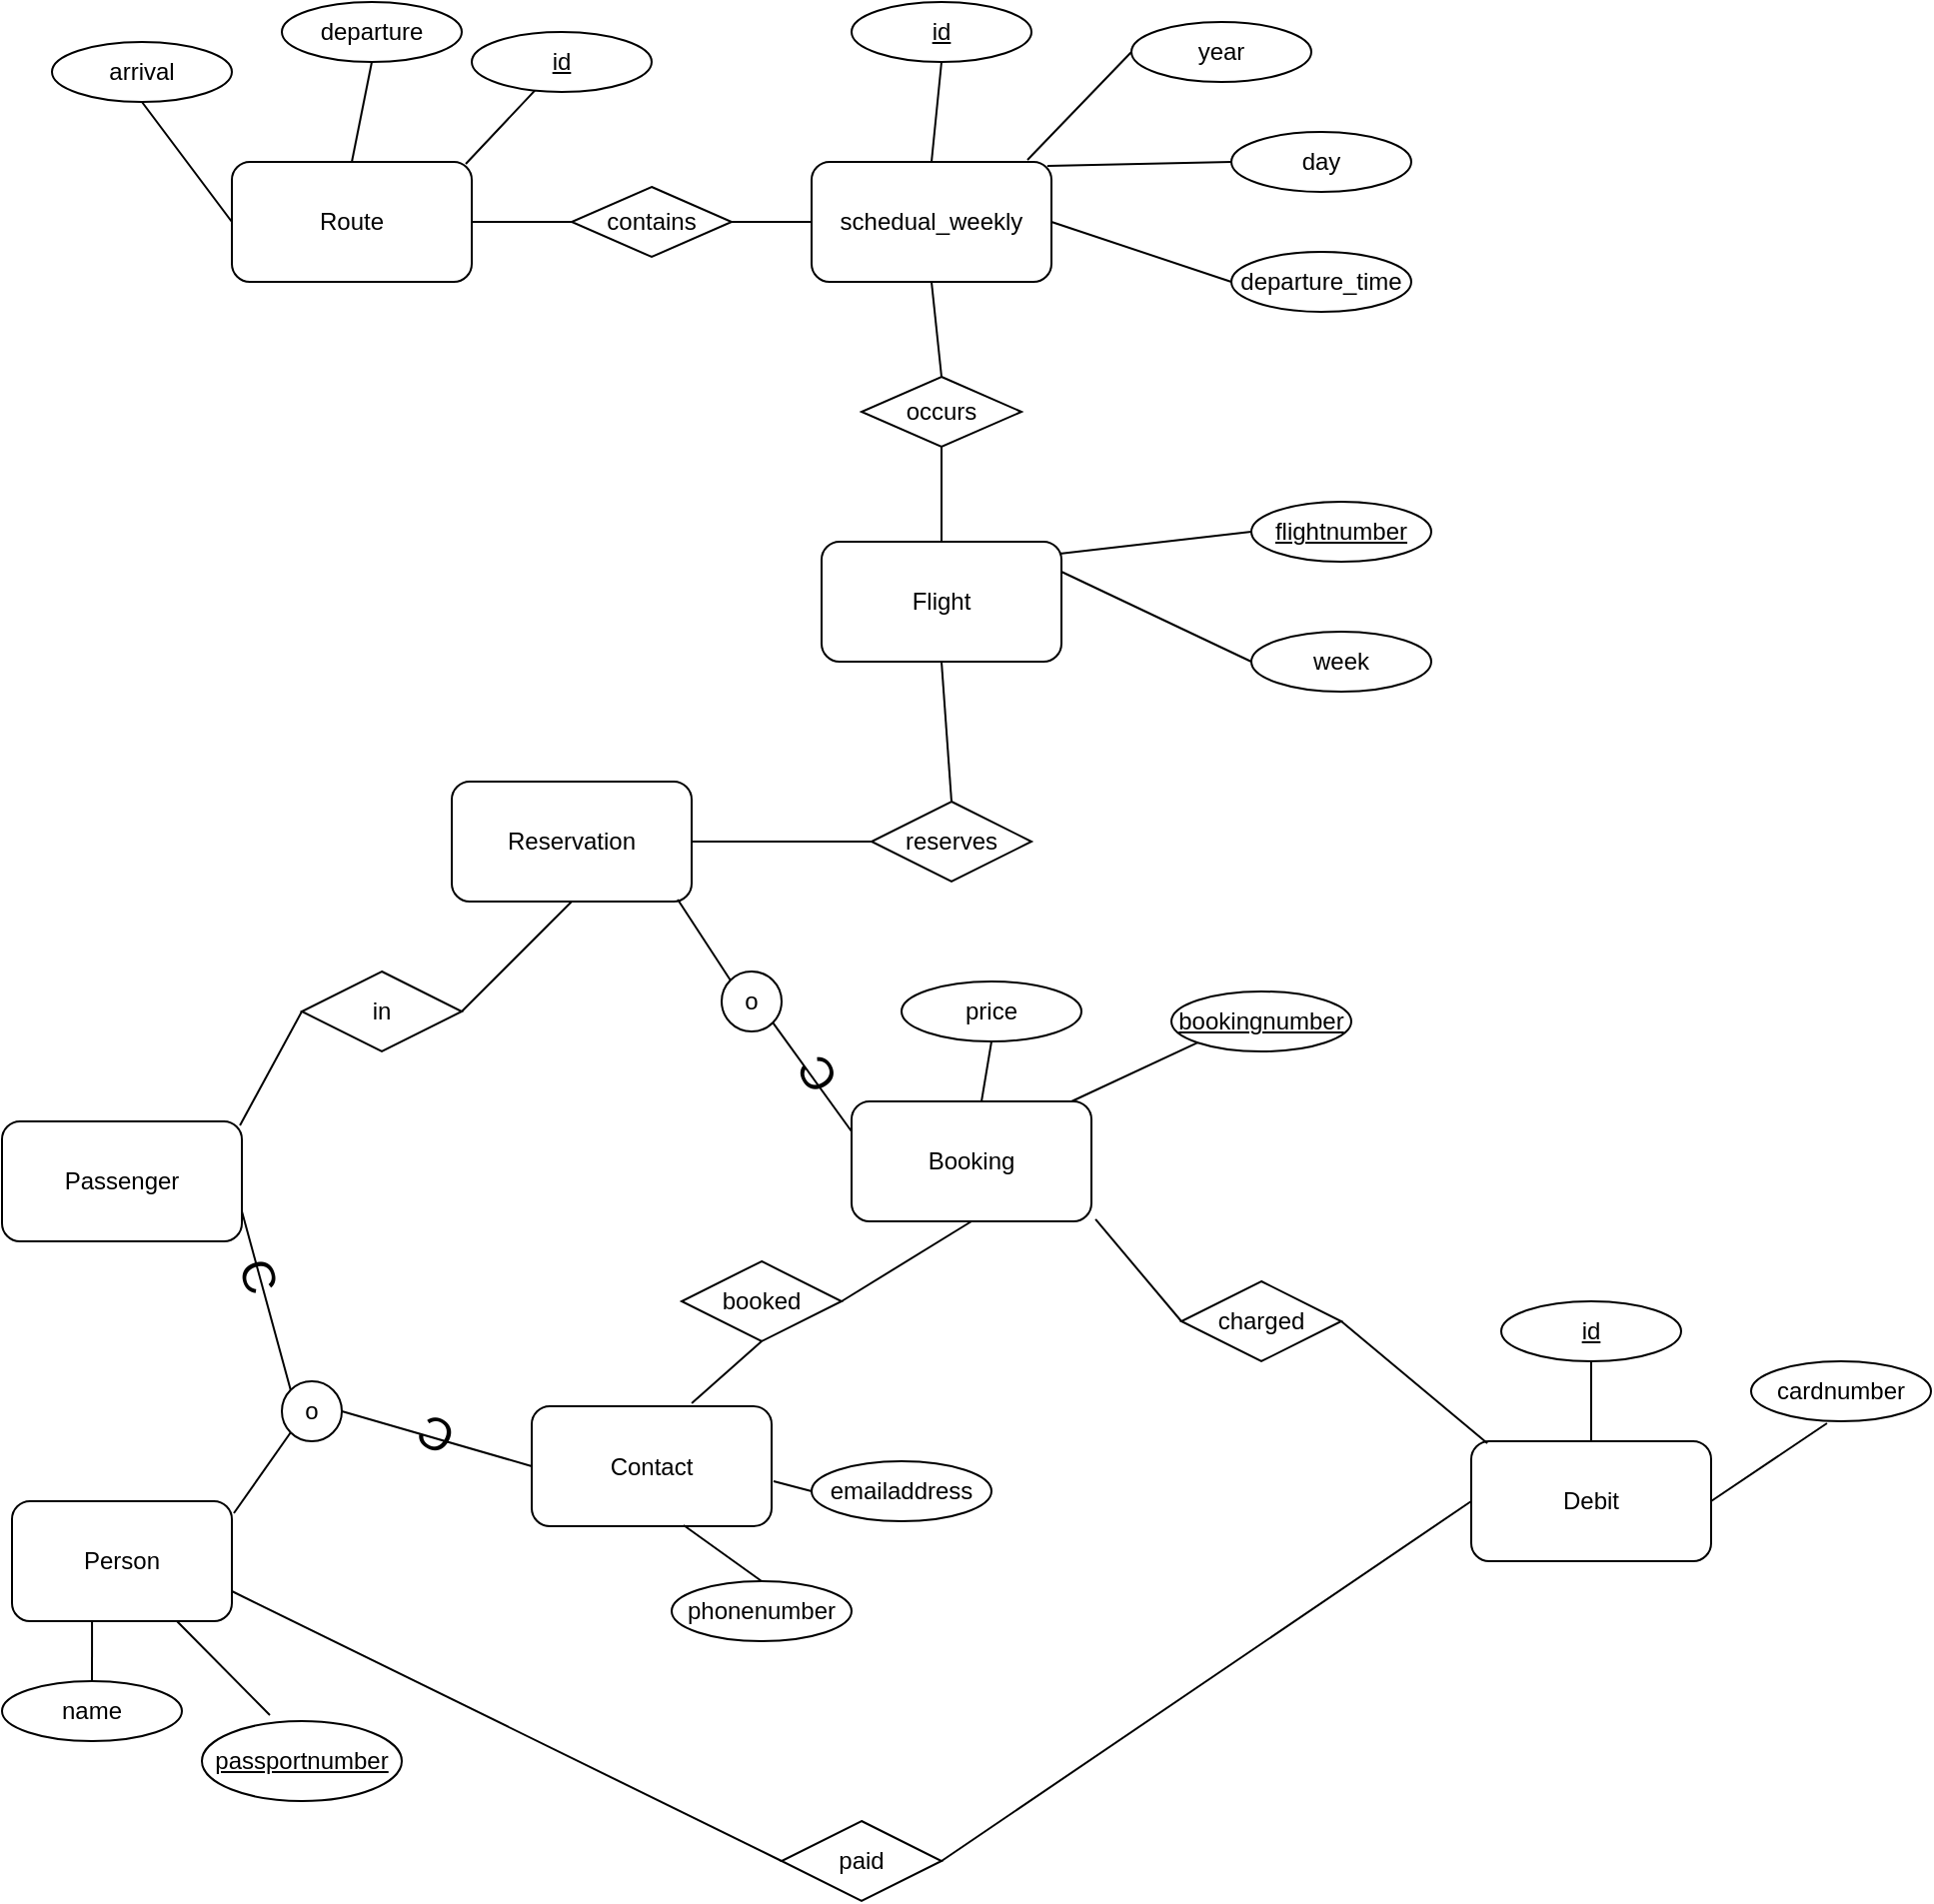 <mxfile version="12.2.7" type="device" pages="1"><diagram id="ueyBdARAc9coFr8ONJ0_" name="Page-1"><mxGraphModel dx="698" dy="865" grid="1" gridSize="10" guides="1" tooltips="1" connect="1" arrows="1" fold="1" page="1" pageScale="1" pageWidth="850" pageHeight="1100" math="0" shadow="0"><root><mxCell id="0"/><mxCell id="1" parent="0"/><mxCell id="NVE8YWoXmTEbN0VjAw6I-1" value="Route" style="rounded=1;whiteSpace=wrap;html=1;" vertex="1" parent="1"><mxGeometry x="120" y="120" width="120" height="60" as="geometry"/></mxCell><mxCell id="NVE8YWoXmTEbN0VjAw6I-3" value="arrival" style="ellipse;whiteSpace=wrap;html=1;" vertex="1" parent="1"><mxGeometry x="30" y="60" width="90" height="30" as="geometry"/></mxCell><mxCell id="NVE8YWoXmTEbN0VjAw6I-5" value="schedual_weekly" style="rounded=1;whiteSpace=wrap;html=1;" vertex="1" parent="1"><mxGeometry x="410" y="120" width="120" height="60" as="geometry"/></mxCell><mxCell id="NVE8YWoXmTEbN0VjAw6I-6" value="Flight" style="rounded=1;whiteSpace=wrap;html=1;" vertex="1" parent="1"><mxGeometry x="415" y="310" width="120" height="60" as="geometry"/></mxCell><mxCell id="NVE8YWoXmTEbN0VjAw6I-7" value="&lt;u&gt;flightnumber&lt;/u&gt;" style="ellipse;whiteSpace=wrap;html=1;" vertex="1" parent="1"><mxGeometry x="630" y="290" width="90" height="30" as="geometry"/></mxCell><mxCell id="NVE8YWoXmTEbN0VjAw6I-8" value="departure" style="ellipse;whiteSpace=wrap;html=1;" vertex="1" parent="1"><mxGeometry x="145" y="40" width="90" height="30" as="geometry"/></mxCell><mxCell id="NVE8YWoXmTEbN0VjAw6I-9" value="week" style="ellipse;whiteSpace=wrap;html=1;" vertex="1" parent="1"><mxGeometry x="630" y="355" width="90" height="30" as="geometry"/></mxCell><mxCell id="NVE8YWoXmTEbN0VjAw6I-10" value="year" style="ellipse;whiteSpace=wrap;html=1;" vertex="1" parent="1"><mxGeometry x="570" y="50" width="90" height="30" as="geometry"/></mxCell><mxCell id="NVE8YWoXmTEbN0VjAw6I-11" value="&lt;u&gt;id&lt;/u&gt;" style="ellipse;whiteSpace=wrap;html=1;" vertex="1" parent="1"><mxGeometry x="430" y="40" width="90" height="30" as="geometry"/></mxCell><mxCell id="NVE8YWoXmTEbN0VjAw6I-13" value="&lt;u&gt;id&lt;/u&gt;" style="ellipse;whiteSpace=wrap;html=1;" vertex="1" parent="1"><mxGeometry x="240" y="55" width="90" height="30" as="geometry"/></mxCell><mxCell id="NVE8YWoXmTEbN0VjAw6I-19" value="day" style="ellipse;whiteSpace=wrap;html=1;" vertex="1" parent="1"><mxGeometry x="620" y="105" width="90" height="30" as="geometry"/></mxCell><mxCell id="NVE8YWoXmTEbN0VjAw6I-20" value="departure_time" style="ellipse;whiteSpace=wrap;html=1;" vertex="1" parent="1"><mxGeometry x="620" y="165" width="90" height="30" as="geometry"/></mxCell><mxCell id="NVE8YWoXmTEbN0VjAw6I-21" value="contains" style="rhombus;whiteSpace=wrap;html=1;" vertex="1" parent="1"><mxGeometry x="290" y="132.5" width="80" height="35" as="geometry"/></mxCell><mxCell id="NVE8YWoXmTEbN0VjAw6I-23" value="occurs" style="rhombus;whiteSpace=wrap;html=1;" vertex="1" parent="1"><mxGeometry x="435" y="227.5" width="80" height="35" as="geometry"/></mxCell><mxCell id="NVE8YWoXmTEbN0VjAw6I-24" value="Reservation" style="rounded=1;whiteSpace=wrap;html=1;" vertex="1" parent="1"><mxGeometry x="230" y="430" width="120" height="60" as="geometry"/></mxCell><mxCell id="NVE8YWoXmTEbN0VjAw6I-26" value="Booking" style="rounded=1;whiteSpace=wrap;html=1;" vertex="1" parent="1"><mxGeometry x="430" y="590" width="120" height="60" as="geometry"/></mxCell><mxCell id="NVE8YWoXmTEbN0VjAw6I-27" value="Person" style="rounded=1;whiteSpace=wrap;html=1;" vertex="1" parent="1"><mxGeometry x="10" y="790" width="110" height="60" as="geometry"/></mxCell><mxCell id="NVE8YWoXmTEbN0VjAw6I-28" value="Debit" style="rounded=1;whiteSpace=wrap;html=1;" vertex="1" parent="1"><mxGeometry x="740" y="760" width="120" height="60" as="geometry"/></mxCell><mxCell id="NVE8YWoXmTEbN0VjAw6I-31" value="name" style="ellipse;whiteSpace=wrap;html=1;" vertex="1" parent="1"><mxGeometry x="5" y="880" width="90" height="30" as="geometry"/></mxCell><mxCell id="NVE8YWoXmTEbN0VjAw6I-32" value="&lt;u&gt;passportnumber&lt;/u&gt;" style="ellipse;whiteSpace=wrap;html=1;" vertex="1" parent="1"><mxGeometry x="105" y="900" width="100" height="40" as="geometry"/></mxCell><mxCell id="NVE8YWoXmTEbN0VjAw6I-34" value="reserves" style="rhombus;whiteSpace=wrap;html=1;" vertex="1" parent="1"><mxGeometry x="440" y="440" width="80" height="40" as="geometry"/></mxCell><mxCell id="NVE8YWoXmTEbN0VjAw6I-35" value="charged" style="rhombus;whiteSpace=wrap;html=1;" vertex="1" parent="1"><mxGeometry x="595" y="680" width="80" height="40" as="geometry"/></mxCell><mxCell id="NVE8YWoXmTEbN0VjAw6I-36" value="in" style="rhombus;whiteSpace=wrap;html=1;" vertex="1" parent="1"><mxGeometry x="155" y="525" width="80" height="40" as="geometry"/></mxCell><mxCell id="NVE8YWoXmTEbN0VjAw6I-38" value="Contact" style="rounded=1;whiteSpace=wrap;html=1;" vertex="1" parent="1"><mxGeometry x="270" y="742.5" width="120" height="60" as="geometry"/></mxCell><mxCell id="NVE8YWoXmTEbN0VjAw6I-39" value="emailaddress" style="ellipse;whiteSpace=wrap;html=1;" vertex="1" parent="1"><mxGeometry x="410" y="770" width="90" height="30" as="geometry"/></mxCell><mxCell id="NVE8YWoXmTEbN0VjAw6I-40" value="phonenumber" style="ellipse;whiteSpace=wrap;html=1;" vertex="1" parent="1"><mxGeometry x="340" y="830" width="90" height="30" as="geometry"/></mxCell><mxCell id="NVE8YWoXmTEbN0VjAw6I-41" value="booked" style="rhombus;whiteSpace=wrap;html=1;" vertex="1" parent="1"><mxGeometry x="345" y="670" width="80" height="40" as="geometry"/></mxCell><mxCell id="NVE8YWoXmTEbN0VjAw6I-42" value="o" style="ellipse;whiteSpace=wrap;html=1;aspect=fixed;" vertex="1" parent="1"><mxGeometry x="145" y="730" width="30" height="30" as="geometry"/></mxCell><mxCell id="NVE8YWoXmTEbN0VjAw6I-46" value="Passenger" style="rounded=1;whiteSpace=wrap;html=1;" vertex="1" parent="1"><mxGeometry x="5" y="600" width="120" height="60" as="geometry"/></mxCell><mxCell id="NVE8YWoXmTEbN0VjAw6I-49" value="&lt;u&gt;bookingnumber&lt;/u&gt;" style="ellipse;whiteSpace=wrap;html=1;" vertex="1" parent="1"><mxGeometry x="590" y="535" width="90" height="30" as="geometry"/></mxCell><mxCell id="NVE8YWoXmTEbN0VjAw6I-50" value="cardnumber" style="ellipse;whiteSpace=wrap;html=1;" vertex="1" parent="1"><mxGeometry x="880" y="720" width="90" height="30" as="geometry"/></mxCell><mxCell id="NVE8YWoXmTEbN0VjAw6I-52" value="&lt;u&gt;id&lt;/u&gt;" style="ellipse;whiteSpace=wrap;html=1;" vertex="1" parent="1"><mxGeometry x="755" y="690" width="90" height="30" as="geometry"/></mxCell><mxCell id="NVE8YWoXmTEbN0VjAw6I-55" value="paid" style="rhombus;whiteSpace=wrap;html=1;" vertex="1" parent="1"><mxGeometry x="395" y="950" width="80" height="40" as="geometry"/></mxCell><mxCell id="NVE8YWoXmTEbN0VjAw6I-56" value="" style="endArrow=none;html=1;exitX=1;exitY=0.5;exitDx=0;exitDy=0;entryX=0;entryY=0.5;entryDx=0;entryDy=0;" edge="1" parent="1" source="NVE8YWoXmTEbN0VjAw6I-55" target="NVE8YWoXmTEbN0VjAw6I-28"><mxGeometry width="50" height="50" relative="1" as="geometry"><mxPoint x="710" y="690" as="sourcePoint"/><mxPoint x="760" y="640" as="targetPoint"/></mxGeometry></mxCell><mxCell id="NVE8YWoXmTEbN0VjAw6I-57" value="" style="endArrow=none;html=1;exitX=0;exitY=0.5;exitDx=0;exitDy=0;entryX=1;entryY=0.75;entryDx=0;entryDy=0;" edge="1" parent="1" source="NVE8YWoXmTEbN0VjAw6I-55" target="NVE8YWoXmTEbN0VjAw6I-27"><mxGeometry width="50" height="50" relative="1" as="geometry"><mxPoint x="670" y="930" as="sourcePoint"/><mxPoint x="770" y="650" as="targetPoint"/></mxGeometry></mxCell><mxCell id="NVE8YWoXmTEbN0VjAw6I-59" value="" style="endArrow=none;html=1;entryX=0;entryY=1;entryDx=0;entryDy=0;exitX=1.009;exitY=0.1;exitDx=0;exitDy=0;exitPerimeter=0;" edge="1" parent="1" source="NVE8YWoXmTEbN0VjAw6I-27" target="NVE8YWoXmTEbN0VjAw6I-42"><mxGeometry width="50" height="50" relative="1" as="geometry"><mxPoint x="80" y="780" as="sourcePoint"/><mxPoint x="130" y="730" as="targetPoint"/></mxGeometry></mxCell><mxCell id="NVE8YWoXmTEbN0VjAw6I-60" value="" style="endArrow=none;html=1;entryX=1;entryY=0.75;entryDx=0;entryDy=0;exitX=0;exitY=0;exitDx=0;exitDy=0;" edge="1" parent="1" source="NVE8YWoXmTEbN0VjAw6I-42" target="NVE8YWoXmTEbN0VjAw6I-46"><mxGeometry width="50" height="50" relative="1" as="geometry"><mxPoint x="140" y="735" as="sourcePoint"/><mxPoint x="190" y="685" as="targetPoint"/></mxGeometry></mxCell><mxCell id="NVE8YWoXmTEbN0VjAw6I-61" value="" style="endArrow=none;html=1;entryX=0;entryY=0.5;entryDx=0;entryDy=0;exitX=1;exitY=0.5;exitDx=0;exitDy=0;" edge="1" parent="1" source="NVE8YWoXmTEbN0VjAw6I-42" target="NVE8YWoXmTEbN0VjAw6I-38"><mxGeometry width="50" height="50" relative="1" as="geometry"><mxPoint x="10" y="1060" as="sourcePoint"/><mxPoint x="60" y="1010" as="targetPoint"/></mxGeometry></mxCell><mxCell id="NVE8YWoXmTEbN0VjAw6I-64" value="&lt;font style=&quot;font-size: 23px&quot;&gt;C&lt;/font&gt;" style="text;html=1;resizable=0;points=[];autosize=1;align=left;verticalAlign=top;spacingTop=-4;rotation=-150;" vertex="1" parent="1"><mxGeometry x="200" y="750" width="30" height="20" as="geometry"/></mxCell><mxCell id="NVE8YWoXmTEbN0VjAw6I-66" value="&lt;font style=&quot;font-size: 23px&quot;&gt;C&lt;/font&gt;" style="text;html=1;resizable=0;points=[];autosize=1;align=left;verticalAlign=top;spacingTop=-4;rotation=72;" vertex="1" parent="1"><mxGeometry x="125" y="670" width="30" height="20" as="geometry"/></mxCell><mxCell id="NVE8YWoXmTEbN0VjAw6I-67" value="" style="endArrow=none;html=1;entryX=0;entryY=0.5;entryDx=0;entryDy=0;exitX=0.992;exitY=0.033;exitDx=0;exitDy=0;exitPerimeter=0;" edge="1" parent="1" source="NVE8YWoXmTEbN0VjAw6I-46" target="NVE8YWoXmTEbN0VjAw6I-36"><mxGeometry width="50" height="50" relative="1" as="geometry"><mxPoint x="130.99" y="806" as="sourcePoint"/><mxPoint x="159.393" y="765.607" as="targetPoint"/></mxGeometry></mxCell><mxCell id="NVE8YWoXmTEbN0VjAw6I-68" value="" style="endArrow=none;html=1;entryX=0.5;entryY=1;entryDx=0;entryDy=0;exitX=1.009;exitY=0.1;exitDx=0;exitDy=0;exitPerimeter=0;" edge="1" parent="1" target="NVE8YWoXmTEbN0VjAw6I-24"><mxGeometry width="50" height="50" relative="1" as="geometry"><mxPoint x="234.99" y="545" as="sourcePoint"/><mxPoint x="263.393" y="504.607" as="targetPoint"/></mxGeometry></mxCell><mxCell id="NVE8YWoXmTEbN0VjAw6I-69" value="" style="endArrow=none;html=1;entryX=0;entryY=0.5;entryDx=0;entryDy=0;exitX=1;exitY=0.5;exitDx=0;exitDy=0;" edge="1" parent="1" source="NVE8YWoXmTEbN0VjAw6I-24" target="NVE8YWoXmTEbN0VjAw6I-34"><mxGeometry width="50" height="50" relative="1" as="geometry"><mxPoint x="150.99" y="826" as="sourcePoint"/><mxPoint x="179.393" y="785.607" as="targetPoint"/></mxGeometry></mxCell><mxCell id="NVE8YWoXmTEbN0VjAw6I-70" value="" style="endArrow=none;html=1;entryX=0.5;entryY=1;entryDx=0;entryDy=0;exitX=0.5;exitY=0;exitDx=0;exitDy=0;" edge="1" parent="1" source="NVE8YWoXmTEbN0VjAw6I-34" target="NVE8YWoXmTEbN0VjAw6I-6"><mxGeometry width="50" height="50" relative="1" as="geometry"><mxPoint x="160.99" y="836" as="sourcePoint"/><mxPoint x="189.393" y="795.607" as="targetPoint"/></mxGeometry></mxCell><mxCell id="NVE8YWoXmTEbN0VjAw6I-71" value="o" style="ellipse;whiteSpace=wrap;html=1;aspect=fixed;" vertex="1" parent="1"><mxGeometry x="365" y="525" width="30" height="30" as="geometry"/></mxCell><mxCell id="NVE8YWoXmTEbN0VjAw6I-74" value="" style="endArrow=none;html=1;entryX=0.942;entryY=0.983;entryDx=0;entryDy=0;entryPerimeter=0;exitX=0;exitY=0;exitDx=0;exitDy=0;" edge="1" parent="1" source="NVE8YWoXmTEbN0VjAw6I-71" target="NVE8YWoXmTEbN0VjAw6I-24"><mxGeometry width="50" height="50" relative="1" as="geometry"><mxPoint x="370" y="520" as="sourcePoint"/><mxPoint x="159.393" y="765.607" as="targetPoint"/></mxGeometry></mxCell><mxCell id="NVE8YWoXmTEbN0VjAw6I-75" value="" style="endArrow=none;html=1;entryX=1;entryY=1;entryDx=0;entryDy=0;exitX=0;exitY=0.25;exitDx=0;exitDy=0;" edge="1" parent="1" source="NVE8YWoXmTEbN0VjAw6I-26" target="NVE8YWoXmTEbN0VjAw6I-71"><mxGeometry width="50" height="50" relative="1" as="geometry"><mxPoint x="140.99" y="816" as="sourcePoint"/><mxPoint x="169.393" y="775.607" as="targetPoint"/></mxGeometry></mxCell><mxCell id="NVE8YWoXmTEbN0VjAw6I-78" value="&lt;font style=&quot;font-size: 23px&quot;&gt;C&lt;/font&gt;" style="text;html=1;resizable=0;points=[];autosize=1;align=left;verticalAlign=top;spacingTop=-4;rotation=-120;" vertex="1" parent="1"><mxGeometry x="390" y="565" width="30" height="20" as="geometry"/></mxCell><mxCell id="NVE8YWoXmTEbN0VjAw6I-79" value="" style="endArrow=none;html=1;entryX=0.5;entryY=1;entryDx=0;entryDy=0;exitX=0.667;exitY=-0.025;exitDx=0;exitDy=0;exitPerimeter=0;" edge="1" parent="1" source="NVE8YWoXmTEbN0VjAw6I-38" target="NVE8YWoXmTEbN0VjAw6I-41"><mxGeometry width="50" height="50" relative="1" as="geometry"><mxPoint x="130.99" y="806" as="sourcePoint"/><mxPoint x="159.393" y="765.607" as="targetPoint"/></mxGeometry></mxCell><mxCell id="NVE8YWoXmTEbN0VjAw6I-80" value="" style="endArrow=none;html=1;entryX=0.5;entryY=1;entryDx=0;entryDy=0;exitX=1;exitY=0.5;exitDx=0;exitDy=0;" edge="1" parent="1" source="NVE8YWoXmTEbN0VjAw6I-41" target="NVE8YWoXmTEbN0VjAw6I-26"><mxGeometry width="50" height="50" relative="1" as="geometry"><mxPoint x="130.99" y="806" as="sourcePoint"/><mxPoint x="159.393" y="765.607" as="targetPoint"/></mxGeometry></mxCell><mxCell id="NVE8YWoXmTEbN0VjAw6I-81" value="" style="endArrow=none;html=1;entryX=0;entryY=0.5;entryDx=0;entryDy=0;exitX=1.008;exitY=0.625;exitDx=0;exitDy=0;exitPerimeter=0;" edge="1" parent="1" source="NVE8YWoXmTEbN0VjAw6I-38" target="NVE8YWoXmTEbN0VjAw6I-39"><mxGeometry width="50" height="50" relative="1" as="geometry"><mxPoint x="360.04" y="751" as="sourcePoint"/><mxPoint x="395" y="720" as="targetPoint"/></mxGeometry></mxCell><mxCell id="NVE8YWoXmTEbN0VjAw6I-82" value="" style="endArrow=none;html=1;exitX=0.633;exitY=0.992;exitDx=0;exitDy=0;exitPerimeter=0;entryX=0.5;entryY=0;entryDx=0;entryDy=0;" edge="1" parent="1" source="NVE8YWoXmTEbN0VjAw6I-38" target="NVE8YWoXmTEbN0VjAw6I-40"><mxGeometry width="50" height="50" relative="1" as="geometry"><mxPoint x="370.04" y="761" as="sourcePoint"/><mxPoint x="380" y="820" as="targetPoint"/></mxGeometry></mxCell><mxCell id="NVE8YWoXmTEbN0VjAw6I-84" value="" style="endArrow=none;html=1;entryX=1.017;entryY=0.983;entryDx=0;entryDy=0;exitX=0;exitY=0.5;exitDx=0;exitDy=0;entryPerimeter=0;" edge="1" parent="1" source="NVE8YWoXmTEbN0VjAw6I-35" target="NVE8YWoXmTEbN0VjAw6I-26"><mxGeometry width="50" height="50" relative="1" as="geometry"><mxPoint x="380.04" y="771" as="sourcePoint"/><mxPoint x="415" y="740" as="targetPoint"/></mxGeometry></mxCell><mxCell id="NVE8YWoXmTEbN0VjAw6I-85" value="" style="endArrow=none;html=1;entryX=1;entryY=0.5;entryDx=0;entryDy=0;exitX=0.067;exitY=0.017;exitDx=0;exitDy=0;exitPerimeter=0;" edge="1" parent="1" source="NVE8YWoXmTEbN0VjAw6I-28" target="NVE8YWoXmTEbN0VjAw6I-35"><mxGeometry width="50" height="50" relative="1" as="geometry"><mxPoint x="390.04" y="781" as="sourcePoint"/><mxPoint x="425" y="750" as="targetPoint"/></mxGeometry></mxCell><mxCell id="NVE8YWoXmTEbN0VjAw6I-86" value="" style="endArrow=none;html=1;entryX=0.5;entryY=1;entryDx=0;entryDy=0;exitX=0.5;exitY=0;exitDx=0;exitDy=0;" edge="1" parent="1" source="NVE8YWoXmTEbN0VjAw6I-28" target="NVE8YWoXmTEbN0VjAw6I-52"><mxGeometry width="50" height="50" relative="1" as="geometry"><mxPoint x="400.04" y="791" as="sourcePoint"/><mxPoint x="435" y="760" as="targetPoint"/></mxGeometry></mxCell><mxCell id="NVE8YWoXmTEbN0VjAw6I-87" value="" style="endArrow=none;html=1;entryX=0.422;entryY=1.033;entryDx=0;entryDy=0;exitX=1;exitY=0.5;exitDx=0;exitDy=0;entryPerimeter=0;" edge="1" parent="1" source="NVE8YWoXmTEbN0VjAw6I-28" target="NVE8YWoXmTEbN0VjAw6I-50"><mxGeometry width="50" height="50" relative="1" as="geometry"><mxPoint x="810" y="770" as="sourcePoint"/><mxPoint x="810" y="730" as="targetPoint"/></mxGeometry></mxCell><mxCell id="NVE8YWoXmTEbN0VjAw6I-88" value="" style="endArrow=none;html=1;entryX=0;entryY=1;entryDx=0;entryDy=0;exitX=0.917;exitY=0;exitDx=0;exitDy=0;exitPerimeter=0;" edge="1" parent="1" source="NVE8YWoXmTEbN0VjAw6I-26" target="NVE8YWoXmTEbN0VjAw6I-49"><mxGeometry width="50" height="50" relative="1" as="geometry"><mxPoint x="820" y="780" as="sourcePoint"/><mxPoint x="820" y="740" as="targetPoint"/></mxGeometry></mxCell><mxCell id="NVE8YWoXmTEbN0VjAw6I-90" value="" style="endArrow=none;html=1;exitX=0.364;exitY=1;exitDx=0;exitDy=0;exitPerimeter=0;" edge="1" parent="1" source="NVE8YWoXmTEbN0VjAw6I-27" target="NVE8YWoXmTEbN0VjAw6I-31"><mxGeometry width="50" height="50" relative="1" as="geometry"><mxPoint x="130.99" y="806" as="sourcePoint"/><mxPoint x="159.393" y="765.607" as="targetPoint"/></mxGeometry></mxCell><mxCell id="NVE8YWoXmTEbN0VjAw6I-91" value="" style="endArrow=none;html=1;entryX=0.75;entryY=1;entryDx=0;entryDy=0;exitX=0.34;exitY=-0.075;exitDx=0;exitDy=0;exitPerimeter=0;" edge="1" parent="1" source="NVE8YWoXmTEbN0VjAw6I-32" target="NVE8YWoXmTEbN0VjAw6I-27"><mxGeometry width="50" height="50" relative="1" as="geometry"><mxPoint x="140.99" y="816" as="sourcePoint"/><mxPoint x="169.393" y="775.607" as="targetPoint"/></mxGeometry></mxCell><mxCell id="NVE8YWoXmTEbN0VjAw6I-92" value="" style="endArrow=none;html=1;entryX=1;entryY=0.25;entryDx=0;entryDy=0;exitX=0;exitY=0.5;exitDx=0;exitDy=0;" edge="1" parent="1" source="NVE8YWoXmTEbN0VjAw6I-9" target="NVE8YWoXmTEbN0VjAw6I-6"><mxGeometry width="50" height="50" relative="1" as="geometry"><mxPoint x="490" y="450" as="sourcePoint"/><mxPoint x="485" y="380" as="targetPoint"/></mxGeometry></mxCell><mxCell id="NVE8YWoXmTEbN0VjAw6I-93" value="price" style="ellipse;whiteSpace=wrap;html=1;" vertex="1" parent="1"><mxGeometry x="455" y="530" width="90" height="30" as="geometry"/></mxCell><mxCell id="NVE8YWoXmTEbN0VjAw6I-94" value="" style="endArrow=none;html=1;exitX=0.5;exitY=1;exitDx=0;exitDy=0;" edge="1" parent="1" source="NVE8YWoXmTEbN0VjAw6I-93" target="NVE8YWoXmTEbN0VjAw6I-26"><mxGeometry width="50" height="50" relative="1" as="geometry"><mxPoint x="490" y="450" as="sourcePoint"/><mxPoint x="485" y="380" as="targetPoint"/></mxGeometry></mxCell><mxCell id="NVE8YWoXmTEbN0VjAw6I-95" value="" style="endArrow=none;html=1;entryX=0.992;entryY=0.1;entryDx=0;entryDy=0;exitX=0;exitY=0.5;exitDx=0;exitDy=0;entryPerimeter=0;" edge="1" parent="1" source="NVE8YWoXmTEbN0VjAw6I-7" target="NVE8YWoXmTEbN0VjAw6I-6"><mxGeometry width="50" height="50" relative="1" as="geometry"><mxPoint x="640" y="380" as="sourcePoint"/><mxPoint x="545" y="335" as="targetPoint"/></mxGeometry></mxCell><mxCell id="NVE8YWoXmTEbN0VjAw6I-96" value="" style="endArrow=none;html=1;entryX=0.5;entryY=1;entryDx=0;entryDy=0;exitX=0.5;exitY=0;exitDx=0;exitDy=0;" edge="1" parent="1" source="NVE8YWoXmTEbN0VjAw6I-6" target="NVE8YWoXmTEbN0VjAw6I-23"><mxGeometry width="50" height="50" relative="1" as="geometry"><mxPoint x="650" y="390" as="sourcePoint"/><mxPoint x="555" y="345" as="targetPoint"/></mxGeometry></mxCell><mxCell id="NVE8YWoXmTEbN0VjAw6I-97" value="" style="endArrow=none;html=1;exitX=0.5;exitY=1;exitDx=0;exitDy=0;entryX=0.5;entryY=0;entryDx=0;entryDy=0;" edge="1" parent="1" source="NVE8YWoXmTEbN0VjAw6I-5" target="NVE8YWoXmTEbN0VjAw6I-23"><mxGeometry width="50" height="50" relative="1" as="geometry"><mxPoint x="660" y="400" as="sourcePoint"/><mxPoint x="470" y="220" as="targetPoint"/></mxGeometry></mxCell><mxCell id="NVE8YWoXmTEbN0VjAw6I-99" value="" style="endArrow=none;html=1;entryX=1;entryY=0.5;entryDx=0;entryDy=0;exitX=0;exitY=0.5;exitDx=0;exitDy=0;" edge="1" parent="1" source="NVE8YWoXmTEbN0VjAw6I-20" target="NVE8YWoXmTEbN0VjAw6I-5"><mxGeometry width="50" height="50" relative="1" as="geometry"><mxPoint x="670" y="410" as="sourcePoint"/><mxPoint x="575" y="365" as="targetPoint"/></mxGeometry></mxCell><mxCell id="NVE8YWoXmTEbN0VjAw6I-100" value="" style="endArrow=none;html=1;entryX=0.983;entryY=0.033;entryDx=0;entryDy=0;exitX=0;exitY=0.5;exitDx=0;exitDy=0;entryPerimeter=0;" edge="1" parent="1" source="NVE8YWoXmTEbN0VjAw6I-19" target="NVE8YWoXmTEbN0VjAw6I-5"><mxGeometry width="50" height="50" relative="1" as="geometry"><mxPoint x="680" y="420" as="sourcePoint"/><mxPoint x="585" y="375" as="targetPoint"/></mxGeometry></mxCell><mxCell id="NVE8YWoXmTEbN0VjAw6I-101" value="" style="endArrow=none;html=1;entryX=0.9;entryY=-0.017;entryDx=0;entryDy=0;exitX=0;exitY=0.5;exitDx=0;exitDy=0;entryPerimeter=0;" edge="1" parent="1" source="NVE8YWoXmTEbN0VjAw6I-10" target="NVE8YWoXmTEbN0VjAw6I-5"><mxGeometry width="50" height="50" relative="1" as="geometry"><mxPoint x="690" y="430" as="sourcePoint"/><mxPoint x="595" y="385" as="targetPoint"/></mxGeometry></mxCell><mxCell id="NVE8YWoXmTEbN0VjAw6I-102" value="" style="endArrow=none;html=1;entryX=0.5;entryY=0;entryDx=0;entryDy=0;exitX=0.5;exitY=1;exitDx=0;exitDy=0;" edge="1" parent="1" source="NVE8YWoXmTEbN0VjAw6I-11" target="NVE8YWoXmTEbN0VjAw6I-5"><mxGeometry width="50" height="50" relative="1" as="geometry"><mxPoint x="700" y="440" as="sourcePoint"/><mxPoint x="605" y="395" as="targetPoint"/></mxGeometry></mxCell><mxCell id="NVE8YWoXmTEbN0VjAw6I-103" value="" style="endArrow=none;html=1;entryX=0;entryY=0.5;entryDx=0;entryDy=0;exitX=1;exitY=0.5;exitDx=0;exitDy=0;" edge="1" parent="1" source="NVE8YWoXmTEbN0VjAw6I-21" target="NVE8YWoXmTEbN0VjAw6I-5"><mxGeometry width="50" height="50" relative="1" as="geometry"><mxPoint x="485" y="80" as="sourcePoint"/><mxPoint x="480" y="130" as="targetPoint"/></mxGeometry></mxCell><mxCell id="NVE8YWoXmTEbN0VjAw6I-104" value="" style="endArrow=none;html=1;entryX=1;entryY=0.5;entryDx=0;entryDy=0;exitX=0;exitY=0.5;exitDx=0;exitDy=0;" edge="1" parent="1" source="NVE8YWoXmTEbN0VjAw6I-21" target="NVE8YWoXmTEbN0VjAw6I-1"><mxGeometry width="50" height="50" relative="1" as="geometry"><mxPoint x="495" y="90" as="sourcePoint"/><mxPoint x="490" y="140" as="targetPoint"/></mxGeometry></mxCell><mxCell id="NVE8YWoXmTEbN0VjAw6I-105" value="" style="endArrow=none;html=1;entryX=0.975;entryY=0.017;entryDx=0;entryDy=0;entryPerimeter=0;" edge="1" parent="1" source="NVE8YWoXmTEbN0VjAw6I-13" target="NVE8YWoXmTEbN0VjAw6I-1"><mxGeometry width="50" height="50" relative="1" as="geometry"><mxPoint x="300" y="160" as="sourcePoint"/><mxPoint x="250" y="160" as="targetPoint"/></mxGeometry></mxCell><mxCell id="NVE8YWoXmTEbN0VjAw6I-106" value="" style="endArrow=none;html=1;entryX=0.5;entryY=0;entryDx=0;entryDy=0;exitX=0.5;exitY=1;exitDx=0;exitDy=0;" edge="1" parent="1" source="NVE8YWoXmTEbN0VjAw6I-8" target="NVE8YWoXmTEbN0VjAw6I-1"><mxGeometry width="50" height="50" relative="1" as="geometry"><mxPoint x="310" y="170" as="sourcePoint"/><mxPoint x="260" y="170" as="targetPoint"/></mxGeometry></mxCell><mxCell id="NVE8YWoXmTEbN0VjAw6I-107" value="" style="endArrow=none;html=1;entryX=0;entryY=0.5;entryDx=0;entryDy=0;exitX=0.5;exitY=1;exitDx=0;exitDy=0;" edge="1" parent="1" source="NVE8YWoXmTEbN0VjAw6I-3" target="NVE8YWoXmTEbN0VjAw6I-1"><mxGeometry width="50" height="50" relative="1" as="geometry"><mxPoint x="200" y="80" as="sourcePoint"/><mxPoint x="190" y="130" as="targetPoint"/></mxGeometry></mxCell></root></mxGraphModel></diagram></mxfile>